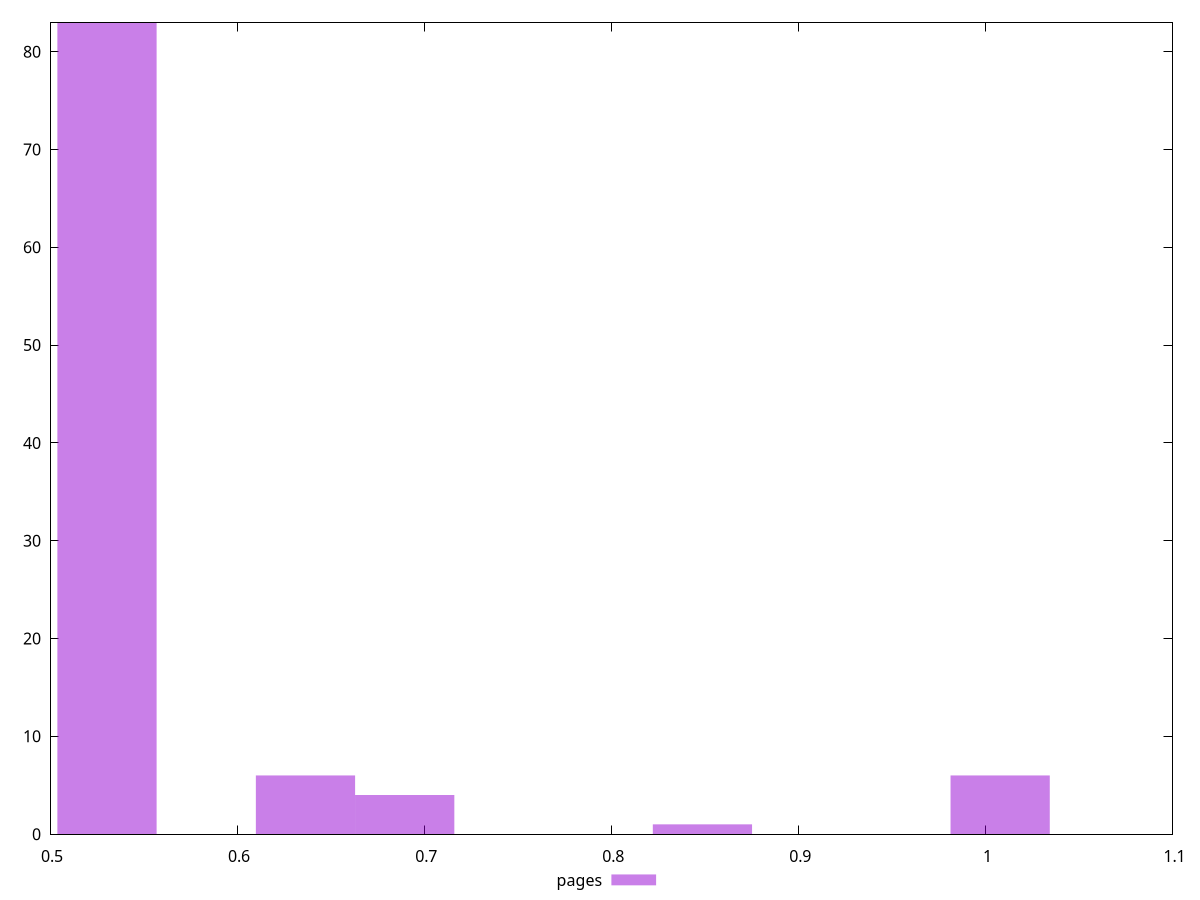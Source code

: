 $_pages <<EOF
1.0078798572007504 6
0.5304630827372371 83
0.6896020075584082 4
0.6365556992846845 6
0.8487409323795793 1
EOF
set key outside below
set terminal pngcairo
set output "report_00004_2020-11-02T20-21-41.718Z/uses-rel-preload/pages//hist.png"
set yrange [0:83]
set boxwidth 0.053046308273723704
set style fill transparent solid 0.5 noborder
plot $_pages title "pages" with boxes ,